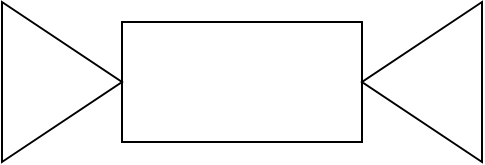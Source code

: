 <mxfile version="13.6.0" type="github">
  <diagram id="4YRq6pYm-G6_jMKSerNs" name="Page-1">
    <mxGraphModel dx="946" dy="623" grid="1" gridSize="10" guides="1" tooltips="1" connect="1" arrows="1" fold="1" page="1" pageScale="1" pageWidth="827" pageHeight="1169" math="0" shadow="0">
      <root>
        <mxCell id="0" />
        <mxCell id="1" parent="0" />
        <mxCell id="qemDFhRzLSQgfgyFim2Q-2" value="" style="rounded=0;whiteSpace=wrap;html=1;" vertex="1" parent="1">
          <mxGeometry x="340" y="230" width="120" height="60" as="geometry" />
        </mxCell>
        <mxCell id="qemDFhRzLSQgfgyFim2Q-3" value="" style="triangle;whiteSpace=wrap;html=1;" vertex="1" parent="1">
          <mxGeometry x="280" y="220" width="60" height="80" as="geometry" />
        </mxCell>
        <mxCell id="qemDFhRzLSQgfgyFim2Q-4" value="" style="triangle;whiteSpace=wrap;html=1;rotation=-180;" vertex="1" parent="1">
          <mxGeometry x="460" y="220" width="60" height="80" as="geometry" />
        </mxCell>
      </root>
    </mxGraphModel>
  </diagram>
</mxfile>
